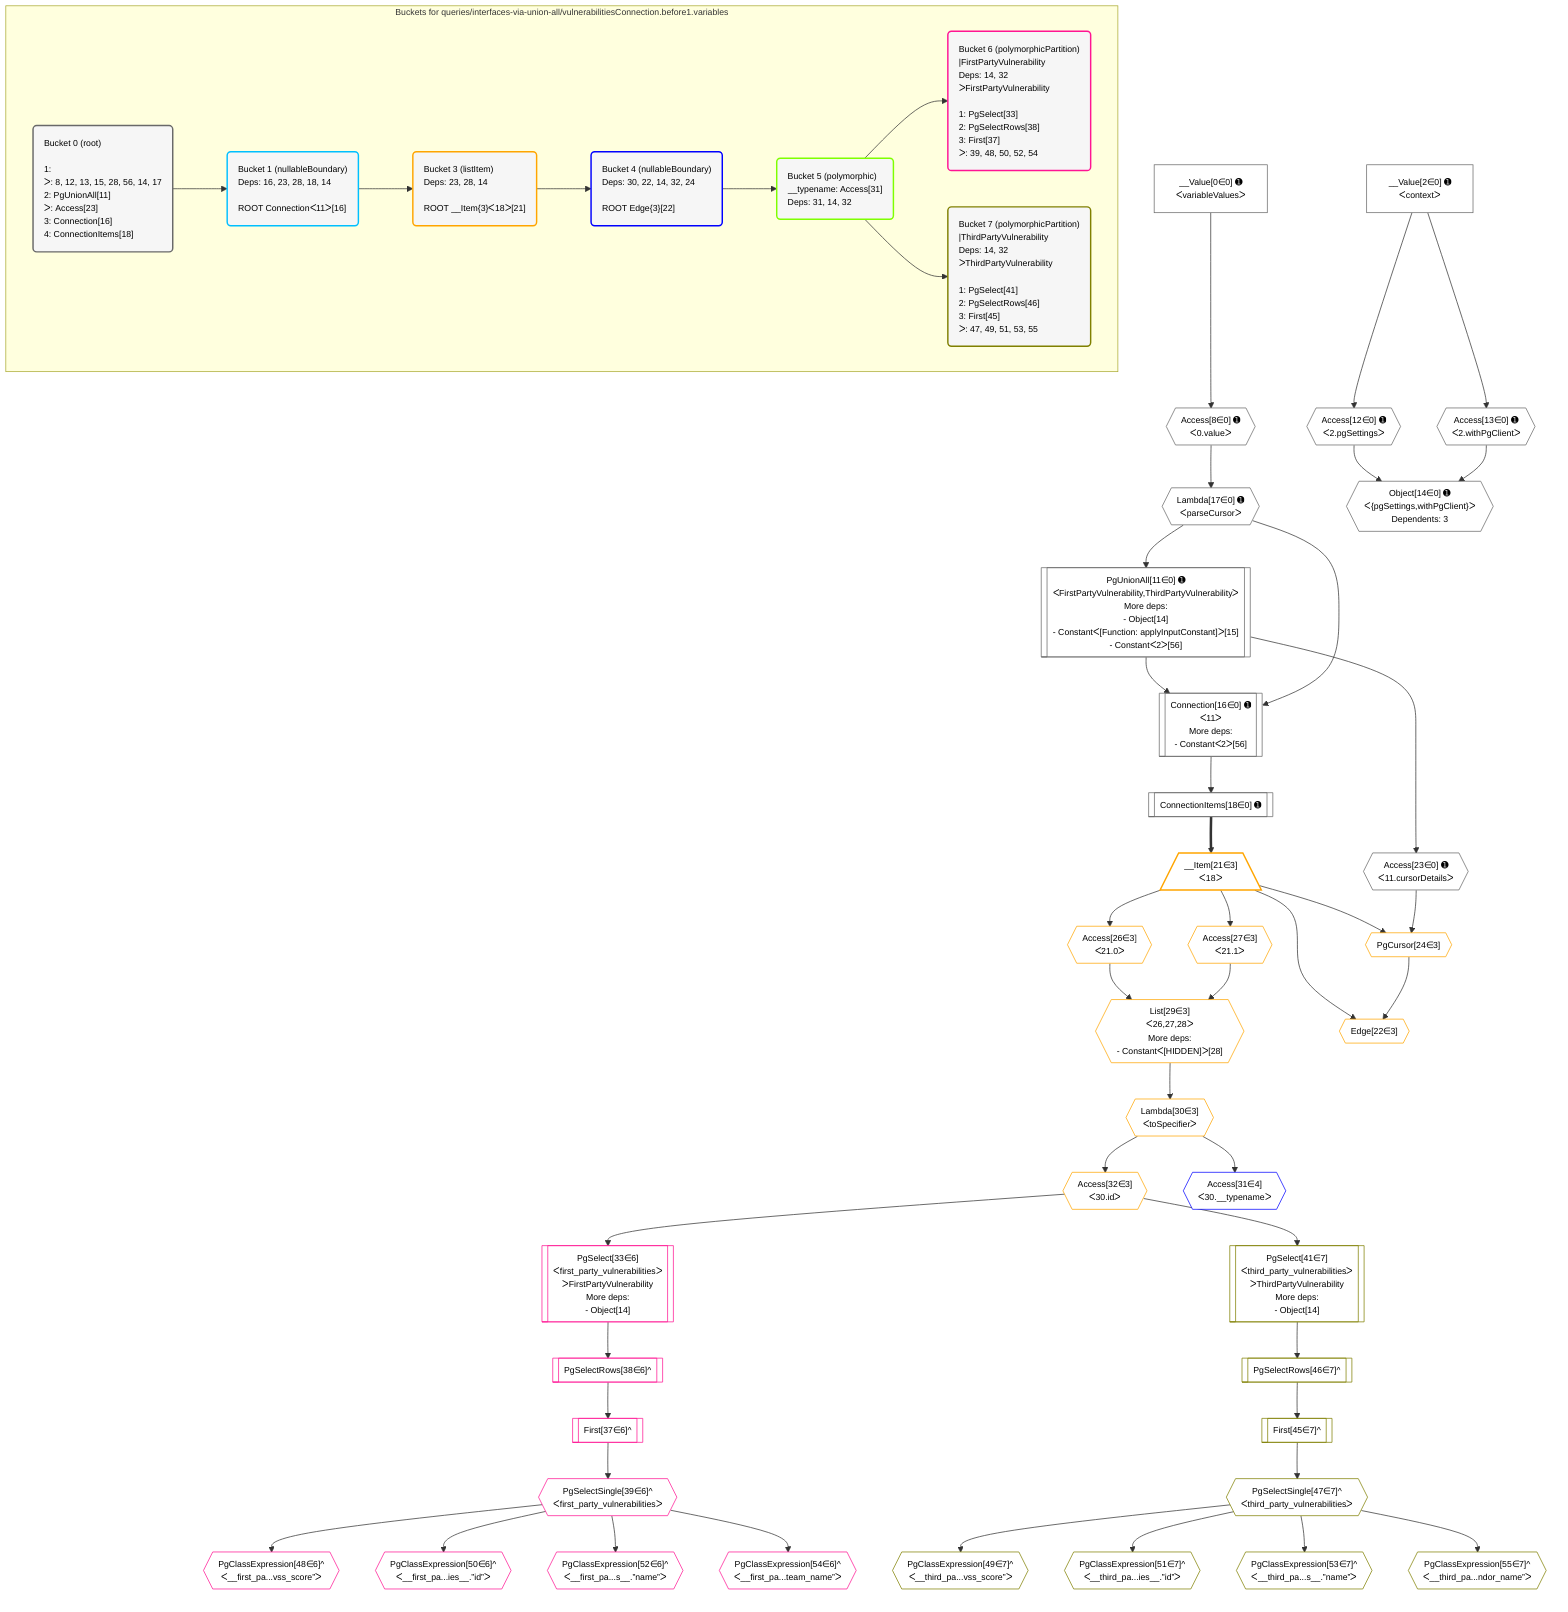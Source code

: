 %%{init: {'themeVariables': { 'fontSize': '12px'}}}%%
graph TD
    classDef path fill:#eee,stroke:#000,color:#000
    classDef plan fill:#fff,stroke-width:1px,color:#000
    classDef itemplan fill:#fff,stroke-width:2px,color:#000
    classDef unbatchedplan fill:#dff,stroke-width:1px,color:#000
    classDef sideeffectplan fill:#fcc,stroke-width:2px,color:#000
    classDef bucket fill:#f6f6f6,color:#000,stroke-width:2px,text-align:left

    subgraph "Buckets for queries/interfaces-via-union-all/vulnerabilitiesConnection.before1.variables"
    Bucket0("Bucket 0 (root)<br /><br />1: <br />ᐳ: 8, 12, 13, 15, 28, 56, 14, 17<br />2: PgUnionAll[11]<br />ᐳ: Access[23]<br />3: Connection[16]<br />4: ConnectionItems[18]"):::bucket
    Bucket1("Bucket 1 (nullableBoundary)<br />Deps: 16, 23, 28, 18, 14<br /><br />ROOT Connectionᐸ11ᐳ[16]"):::bucket
    Bucket3("Bucket 3 (listItem)<br />Deps: 23, 28, 14<br /><br />ROOT __Item{3}ᐸ18ᐳ[21]"):::bucket
    Bucket4("Bucket 4 (nullableBoundary)<br />Deps: 30, 22, 14, 32, 24<br /><br />ROOT Edge{3}[22]"):::bucket
    Bucket5("Bucket 5 (polymorphic)<br />__typename: Access[31]<br />Deps: 31, 14, 32"):::bucket
    Bucket6("Bucket 6 (polymorphicPartition)<br />|FirstPartyVulnerability<br />Deps: 14, 32<br />ᐳFirstPartyVulnerability<br /><br />1: PgSelect[33]<br />2: PgSelectRows[38]<br />3: First[37]<br />ᐳ: 39, 48, 50, 52, 54"):::bucket
    Bucket7("Bucket 7 (polymorphicPartition)<br />|ThirdPartyVulnerability<br />Deps: 14, 32<br />ᐳThirdPartyVulnerability<br /><br />1: PgSelect[41]<br />2: PgSelectRows[46]<br />3: First[45]<br />ᐳ: 47, 49, 51, 53, 55"):::bucket
    end
    Bucket0 --> Bucket1
    Bucket1 --> Bucket3
    Bucket3 --> Bucket4
    Bucket4 --> Bucket5
    Bucket5 --> Bucket6 & Bucket7

    %% plan dependencies
    PgUnionAll11[["PgUnionAll[11∈0] ➊<br />ᐸFirstPartyVulnerability,ThirdPartyVulnerabilityᐳ<br />More deps:<br />- Object[14]<br />- Constantᐸ[Function: applyInputConstant]ᐳ[15]<br />- Constantᐸ2ᐳ[56]"]]:::plan
    Lambda17{{"Lambda[17∈0] ➊<br />ᐸparseCursorᐳ"}}:::plan
    Lambda17 --> PgUnionAll11
    Connection16[["Connection[16∈0] ➊<br />ᐸ11ᐳ<br />More deps:<br />- Constantᐸ2ᐳ[56]"]]:::plan
    PgUnionAll11 & Lambda17 --> Connection16
    Object14{{"Object[14∈0] ➊<br />ᐸ{pgSettings,withPgClient}ᐳ<br />Dependents: 3"}}:::plan
    Access12{{"Access[12∈0] ➊<br />ᐸ2.pgSettingsᐳ"}}:::plan
    Access13{{"Access[13∈0] ➊<br />ᐸ2.withPgClientᐳ"}}:::plan
    Access12 & Access13 --> Object14
    Access8{{"Access[8∈0] ➊<br />ᐸ0.valueᐳ"}}:::plan
    __Value0["__Value[0∈0] ➊<br />ᐸvariableValuesᐳ"]:::plan
    __Value0 --> Access8
    __Value2["__Value[2∈0] ➊<br />ᐸcontextᐳ"]:::plan
    __Value2 --> Access12
    __Value2 --> Access13
    Access8 --> Lambda17
    ConnectionItems18[["ConnectionItems[18∈0] ➊"]]:::plan
    Connection16 --> ConnectionItems18
    Access23{{"Access[23∈0] ➊<br />ᐸ11.cursorDetailsᐳ"}}:::plan
    PgUnionAll11 --> Access23
    List29{{"List[29∈3]<br />ᐸ26,27,28ᐳ<br />More deps:<br />- Constantᐸ[HIDDEN]ᐳ[28]"}}:::plan
    Access26{{"Access[26∈3]<br />ᐸ21.0ᐳ"}}:::plan
    Access27{{"Access[27∈3]<br />ᐸ21.1ᐳ"}}:::plan
    Access26 & Access27 --> List29
    Edge22{{"Edge[22∈3]"}}:::plan
    __Item21[/"__Item[21∈3]<br />ᐸ18ᐳ"\]:::itemplan
    PgCursor24{{"PgCursor[24∈3]"}}:::plan
    __Item21 & PgCursor24 --> Edge22
    __Item21 & Access23 --> PgCursor24
    ConnectionItems18 ==> __Item21
    __Item21 --> Access26
    __Item21 --> Access27
    Lambda30{{"Lambda[30∈3]<br />ᐸtoSpecifierᐳ"}}:::plan
    List29 --> Lambda30
    Access32{{"Access[32∈3]<br />ᐸ30.idᐳ"}}:::plan
    Lambda30 --> Access32
    Access31{{"Access[31∈4]<br />ᐸ30.__typenameᐳ"}}:::plan
    Lambda30 --> Access31
    PgSelect33[["PgSelect[33∈6]<br />ᐸfirst_party_vulnerabilitiesᐳ<br />ᐳFirstPartyVulnerability<br />More deps:<br />- Object[14]"]]:::plan
    Access32 --> PgSelect33
    First37[["First[37∈6]^"]]:::plan
    PgSelectRows38[["PgSelectRows[38∈6]^"]]:::plan
    PgSelectRows38 --> First37
    PgSelect33 --> PgSelectRows38
    PgSelectSingle39{{"PgSelectSingle[39∈6]^<br />ᐸfirst_party_vulnerabilitiesᐳ"}}:::plan
    First37 --> PgSelectSingle39
    PgClassExpression48{{"PgClassExpression[48∈6]^<br />ᐸ__first_pa...vss_score”ᐳ"}}:::plan
    PgSelectSingle39 --> PgClassExpression48
    PgClassExpression50{{"PgClassExpression[50∈6]^<br />ᐸ__first_pa...ies__.”id”ᐳ"}}:::plan
    PgSelectSingle39 --> PgClassExpression50
    PgClassExpression52{{"PgClassExpression[52∈6]^<br />ᐸ__first_pa...s__.”name”ᐳ"}}:::plan
    PgSelectSingle39 --> PgClassExpression52
    PgClassExpression54{{"PgClassExpression[54∈6]^<br />ᐸ__first_pa...team_name”ᐳ"}}:::plan
    PgSelectSingle39 --> PgClassExpression54
    PgSelect41[["PgSelect[41∈7]<br />ᐸthird_party_vulnerabilitiesᐳ<br />ᐳThirdPartyVulnerability<br />More deps:<br />- Object[14]"]]:::plan
    Access32 --> PgSelect41
    First45[["First[45∈7]^"]]:::plan
    PgSelectRows46[["PgSelectRows[46∈7]^"]]:::plan
    PgSelectRows46 --> First45
    PgSelect41 --> PgSelectRows46
    PgSelectSingle47{{"PgSelectSingle[47∈7]^<br />ᐸthird_party_vulnerabilitiesᐳ"}}:::plan
    First45 --> PgSelectSingle47
    PgClassExpression49{{"PgClassExpression[49∈7]^<br />ᐸ__third_pa...vss_score”ᐳ"}}:::plan
    PgSelectSingle47 --> PgClassExpression49
    PgClassExpression51{{"PgClassExpression[51∈7]^<br />ᐸ__third_pa...ies__.”id”ᐳ"}}:::plan
    PgSelectSingle47 --> PgClassExpression51
    PgClassExpression53{{"PgClassExpression[53∈7]^<br />ᐸ__third_pa...s__.”name”ᐳ"}}:::plan
    PgSelectSingle47 --> PgClassExpression53
    PgClassExpression55{{"PgClassExpression[55∈7]^<br />ᐸ__third_pa...ndor_name”ᐳ"}}:::plan
    PgSelectSingle47 --> PgClassExpression55

    %% define steps
    classDef bucket0 stroke:#696969
    class Bucket0,__Value0,__Value2,Access8,PgUnionAll11,Access12,Access13,Object14,Connection16,Lambda17,ConnectionItems18,Access23 bucket0
    classDef bucket1 stroke:#00bfff
    class Bucket1 bucket1
    classDef bucket3 stroke:#ffa500
    class Bucket3,__Item21,Edge22,PgCursor24,Access26,Access27,List29,Lambda30,Access32 bucket3
    classDef bucket4 stroke:#0000ff
    class Bucket4,Access31 bucket4
    classDef bucket5 stroke:#7fff00
    class Bucket5 bucket5
    classDef bucket6 stroke:#ff1493
    class Bucket6,PgSelect33,First37,PgSelectRows38,PgSelectSingle39,PgClassExpression48,PgClassExpression50,PgClassExpression52,PgClassExpression54 bucket6
    classDef bucket7 stroke:#808000
    class Bucket7,PgSelect41,First45,PgSelectRows46,PgSelectSingle47,PgClassExpression49,PgClassExpression51,PgClassExpression53,PgClassExpression55 bucket7